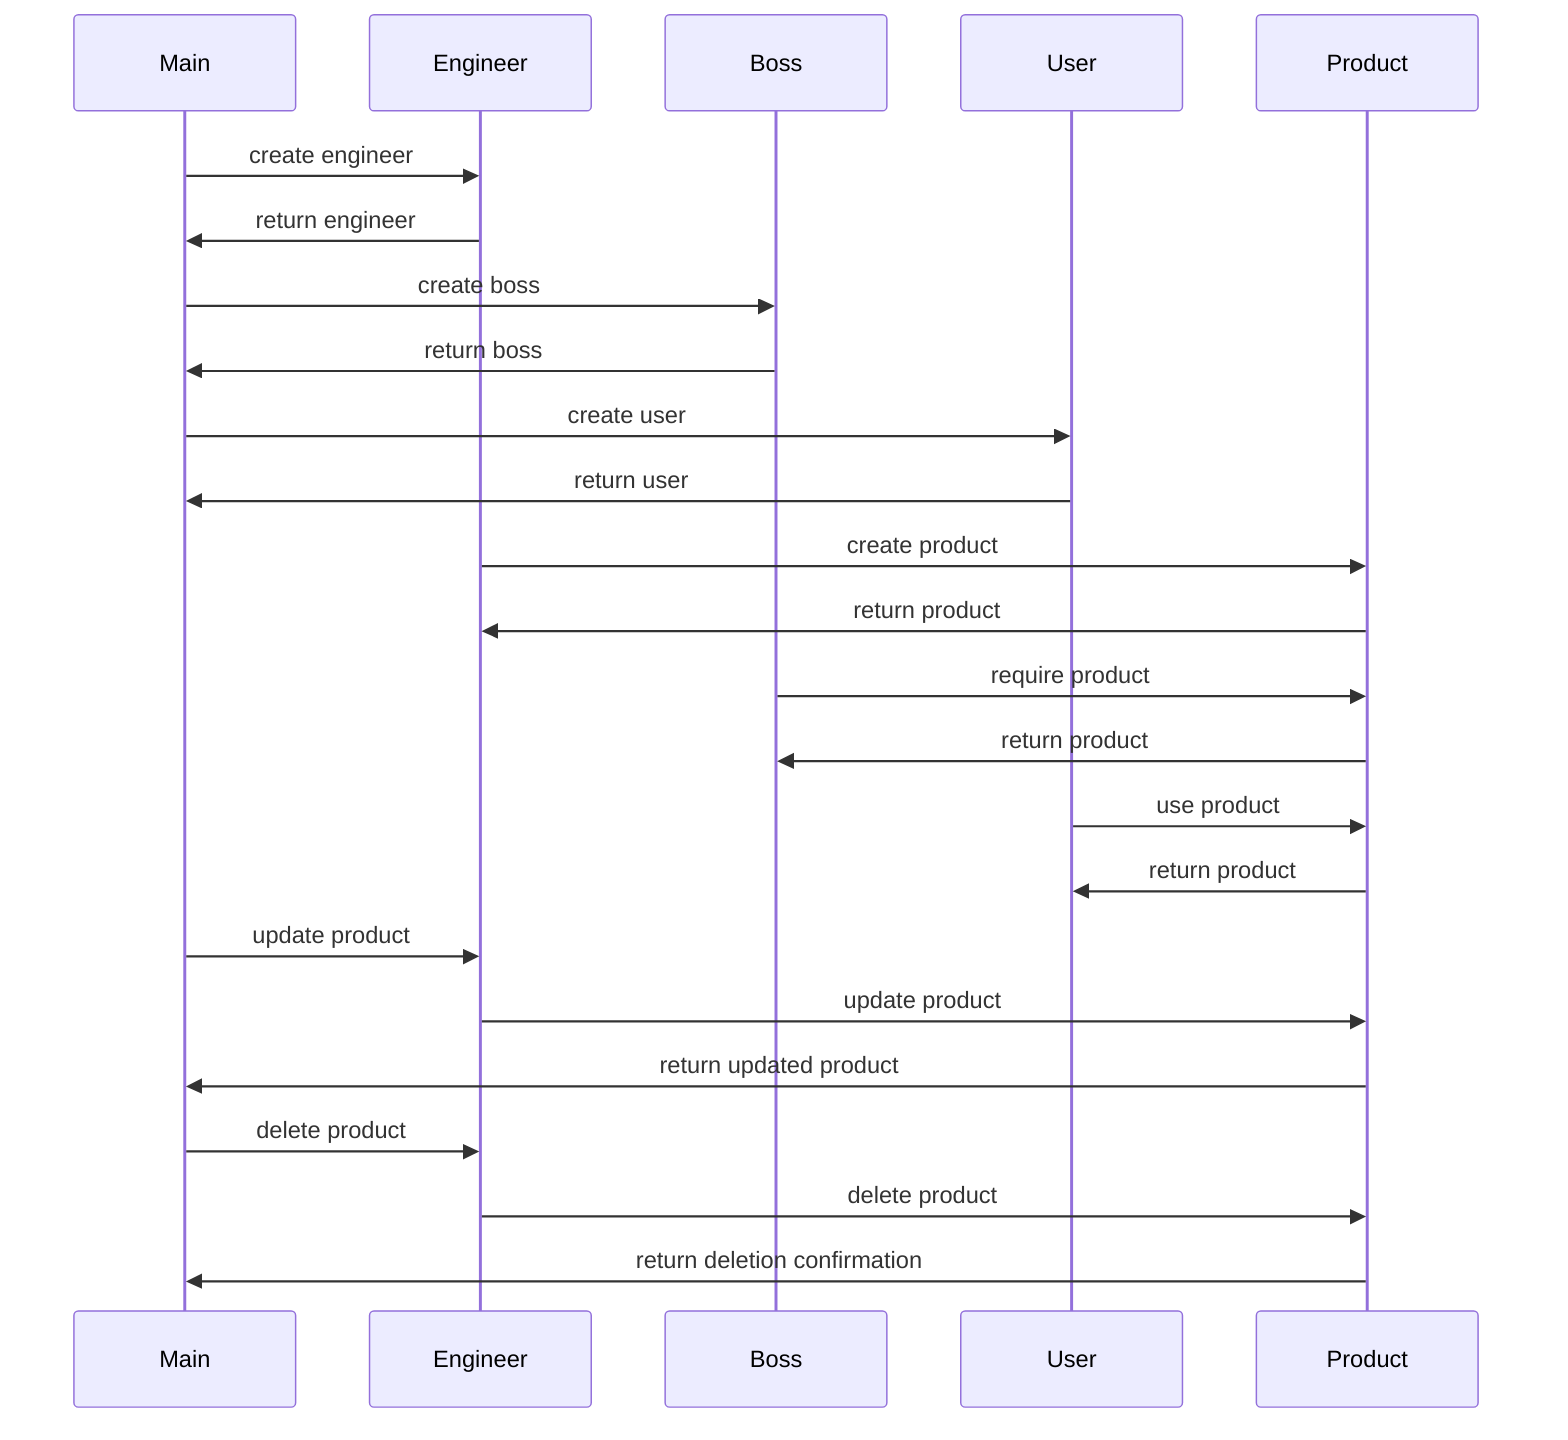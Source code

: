 sequenceDiagram
    participant M as Main
    participant E as Engineer
    participant B as Boss
    participant U as User
    participant P as Product
    M->>E: create engineer
    E->>M: return engineer
    M->>B: create boss
    B->>M: return boss
    M->>U: create user
    U->>M: return user
    E->>P: create product
    P->>E: return product
    B->>P: require product
    P->>B: return product
    U->>P: use product
    P->>U: return product
    M->>E: update product
    E->>P: update product
    P->>M: return updated product
    M->>E: delete product
    E->>P: delete product
    P->>M: return deletion confirmation